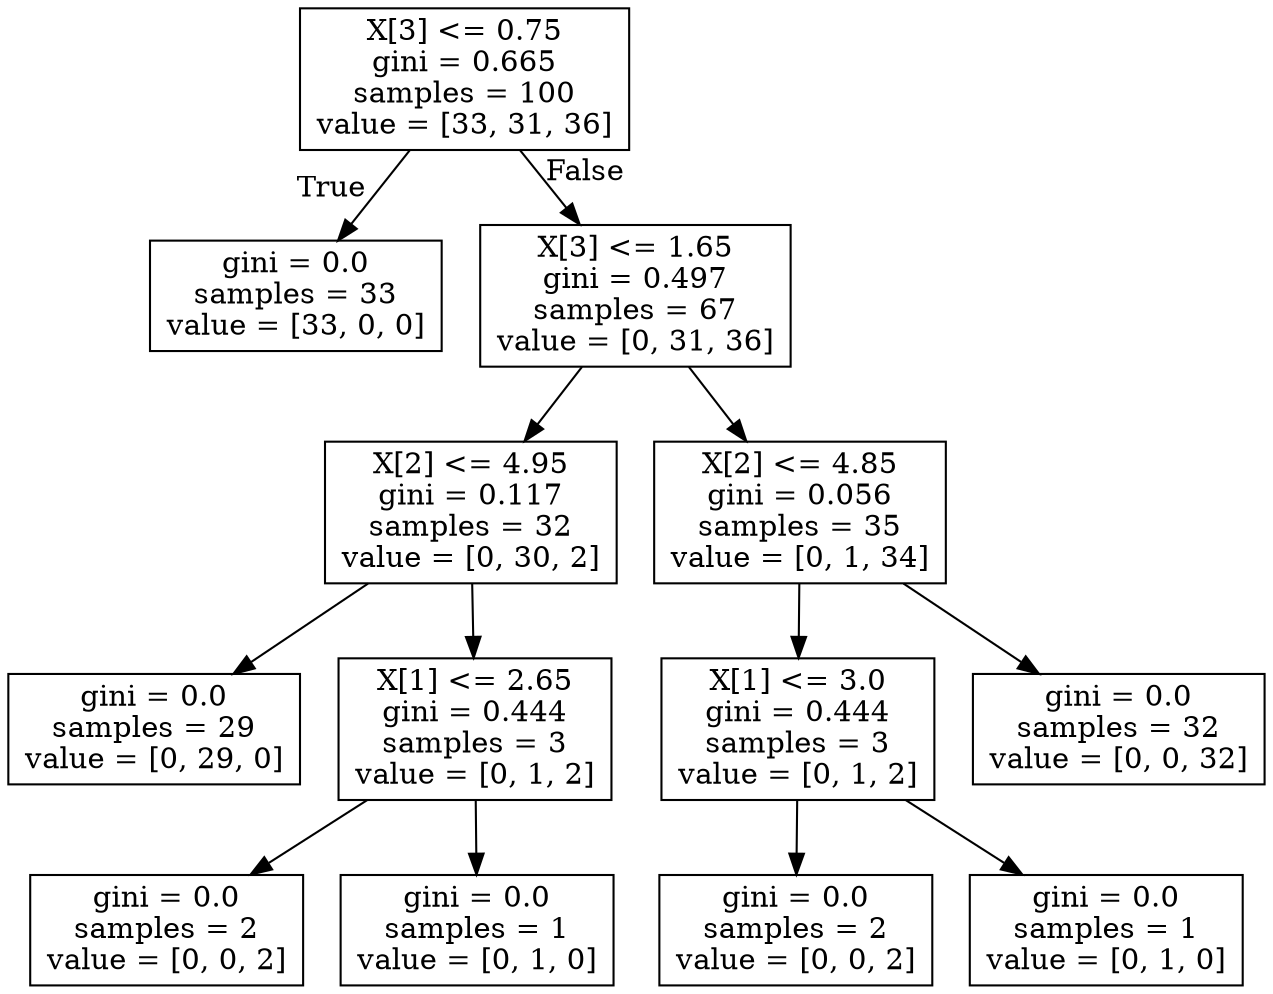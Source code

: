 digraph Tree {
node [shape=box] ;
0 [label="X[3] <= 0.75\ngini = 0.665\nsamples = 100\nvalue = [33, 31, 36]"] ;
1 [label="gini = 0.0\nsamples = 33\nvalue = [33, 0, 0]"] ;
0 -> 1 [labeldistance=2.5, labelangle=45, headlabel="True"] ;
2 [label="X[3] <= 1.65\ngini = 0.497\nsamples = 67\nvalue = [0, 31, 36]"] ;
0 -> 2 [labeldistance=2.5, labelangle=-45, headlabel="False"] ;
3 [label="X[2] <= 4.95\ngini = 0.117\nsamples = 32\nvalue = [0, 30, 2]"] ;
2 -> 3 ;
4 [label="gini = 0.0\nsamples = 29\nvalue = [0, 29, 0]"] ;
3 -> 4 ;
5 [label="X[1] <= 2.65\ngini = 0.444\nsamples = 3\nvalue = [0, 1, 2]"] ;
3 -> 5 ;
6 [label="gini = 0.0\nsamples = 2\nvalue = [0, 0, 2]"] ;
5 -> 6 ;
7 [label="gini = 0.0\nsamples = 1\nvalue = [0, 1, 0]"] ;
5 -> 7 ;
8 [label="X[2] <= 4.85\ngini = 0.056\nsamples = 35\nvalue = [0, 1, 34]"] ;
2 -> 8 ;
9 [label="X[1] <= 3.0\ngini = 0.444\nsamples = 3\nvalue = [0, 1, 2]"] ;
8 -> 9 ;
10 [label="gini = 0.0\nsamples = 2\nvalue = [0, 0, 2]"] ;
9 -> 10 ;
11 [label="gini = 0.0\nsamples = 1\nvalue = [0, 1, 0]"] ;
9 -> 11 ;
12 [label="gini = 0.0\nsamples = 32\nvalue = [0, 0, 32]"] ;
8 -> 12 ;
}